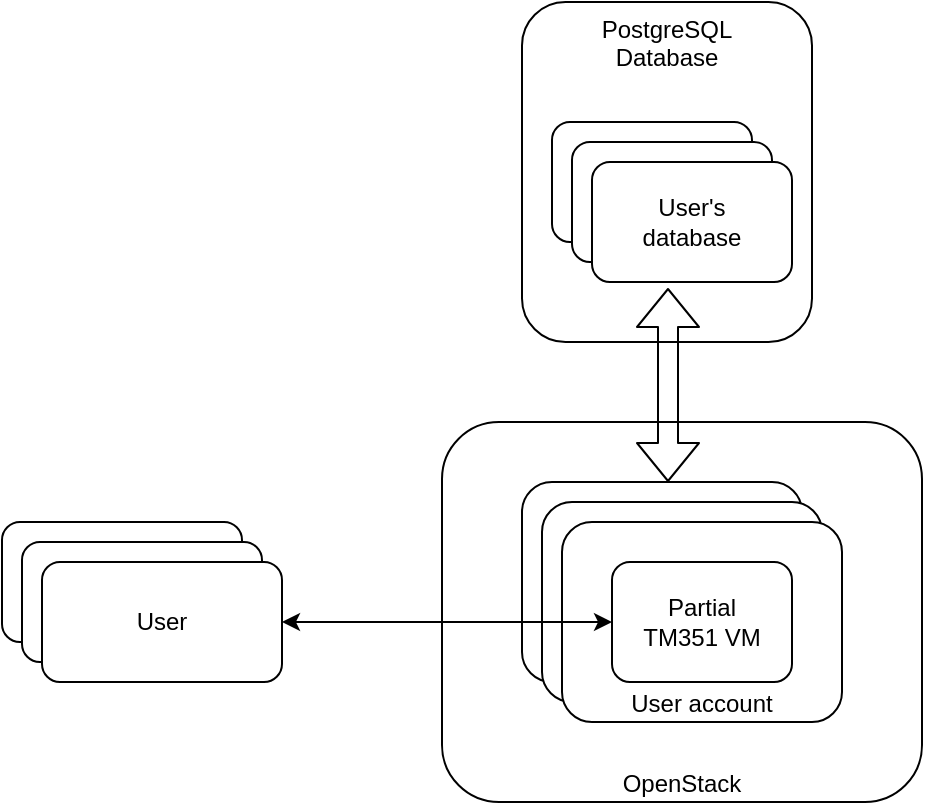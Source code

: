 <mxfile version="10.8.0" type="device"><diagram id="XI5-XDHbPRTwlpp460pY" name="Page-1"><mxGraphModel dx="543" dy="472" grid="1" gridSize="10" guides="1" tooltips="1" connect="1" arrows="1" fold="1" page="1" pageScale="1" pageWidth="827" pageHeight="1169" math="0" shadow="0"><root><mxCell id="0"/><mxCell id="1" parent="0"/><mxCell id="88KXyQDCe99ARKVwzeyB-3" value="OpenStack" style="rounded=1;whiteSpace=wrap;html=1;verticalAlign=bottom;" vertex="1" parent="1"><mxGeometry x="280" y="260" width="240" height="190" as="geometry"/></mxCell><mxCell id="88KXyQDCe99ARKVwzeyB-9" value="User" style="rounded=1;whiteSpace=wrap;html=1;" vertex="1" parent="1"><mxGeometry x="60" y="310" width="120" height="60" as="geometry"/></mxCell><mxCell id="88KXyQDCe99ARKVwzeyB-10" value="User" style="rounded=1;whiteSpace=wrap;html=1;" vertex="1" parent="1"><mxGeometry x="70" y="320" width="120" height="60" as="geometry"/></mxCell><mxCell id="88KXyQDCe99ARKVwzeyB-11" value="User" style="rounded=1;whiteSpace=wrap;html=1;" vertex="1" parent="1"><mxGeometry x="80" y="330" width="120" height="60" as="geometry"/></mxCell><mxCell id="88KXyQDCe99ARKVwzeyB-14" value="User account" style="rounded=1;whiteSpace=wrap;html=1;verticalAlign=bottom;" vertex="1" parent="1"><mxGeometry x="320" y="290" width="140" height="100" as="geometry"/></mxCell><mxCell id="88KXyQDCe99ARKVwzeyB-15" value="Monolithic&lt;br&gt;VM&lt;br&gt;" style="rounded=1;whiteSpace=wrap;html=1;" vertex="1" parent="1"><mxGeometry x="345" y="310" width="90" height="60" as="geometry"/></mxCell><mxCell id="88KXyQDCe99ARKVwzeyB-16" value="User account" style="rounded=1;whiteSpace=wrap;html=1;verticalAlign=bottom;" vertex="1" parent="1"><mxGeometry x="330" y="300" width="140" height="100" as="geometry"/></mxCell><mxCell id="88KXyQDCe99ARKVwzeyB-17" value="Monolithic&lt;br&gt;VM&lt;br&gt;" style="rounded=1;whiteSpace=wrap;html=1;" vertex="1" parent="1"><mxGeometry x="355" y="320" width="90" height="60" as="geometry"/></mxCell><mxCell id="88KXyQDCe99ARKVwzeyB-18" value="User account" style="rounded=1;whiteSpace=wrap;html=1;verticalAlign=bottom;" vertex="1" parent="1"><mxGeometry x="340" y="310" width="140" height="100" as="geometry"/></mxCell><mxCell id="88KXyQDCe99ARKVwzeyB-19" value="Partial&lt;br&gt;TM351 VM&lt;br&gt;" style="rounded=1;whiteSpace=wrap;html=1;" vertex="1" parent="1"><mxGeometry x="365" y="330" width="90" height="60" as="geometry"/></mxCell><mxCell id="88KXyQDCe99ARKVwzeyB-20" value="" style="endArrow=classic;startArrow=classic;html=1;entryX=0;entryY=0.5;entryDx=0;entryDy=0;exitX=1;exitY=0.5;exitDx=0;exitDy=0;" edge="1" parent="1" source="88KXyQDCe99ARKVwzeyB-11" target="88KXyQDCe99ARKVwzeyB-19"><mxGeometry width="50" height="50" relative="1" as="geometry"><mxPoint x="60" y="520" as="sourcePoint"/><mxPoint x="110" y="470" as="targetPoint"/><Array as="points"/></mxGeometry></mxCell><mxCell id="88KXyQDCe99ARKVwzeyB-21" value="PostgreSQL&lt;br&gt;Database&lt;br&gt;" style="rounded=1;whiteSpace=wrap;html=1;verticalAlign=top;" vertex="1" parent="1"><mxGeometry x="320" y="50" width="145" height="170" as="geometry"/></mxCell><mxCell id="88KXyQDCe99ARKVwzeyB-22" value="User's&lt;br&gt;database" style="rounded=1;whiteSpace=wrap;html=1;" vertex="1" parent="1"><mxGeometry x="335" y="110" width="100" height="60" as="geometry"/></mxCell><mxCell id="88KXyQDCe99ARKVwzeyB-24" value="User's&lt;br&gt;database" style="rounded=1;whiteSpace=wrap;html=1;" vertex="1" parent="1"><mxGeometry x="345" y="120" width="100" height="60" as="geometry"/></mxCell><mxCell id="88KXyQDCe99ARKVwzeyB-25" value="User's&lt;br&gt;database" style="rounded=1;whiteSpace=wrap;html=1;" vertex="1" parent="1"><mxGeometry x="355" y="130" width="100" height="60" as="geometry"/></mxCell><mxCell id="88KXyQDCe99ARKVwzeyB-26" value="" style="shape=flexArrow;endArrow=classic;startArrow=classic;html=1;entryX=0.38;entryY=1.05;entryDx=0;entryDy=0;entryPerimeter=0;" edge="1" parent="1" target="88KXyQDCe99ARKVwzeyB-25"><mxGeometry width="50" height="50" relative="1" as="geometry"><mxPoint x="393" y="290" as="sourcePoint"/><mxPoint x="365" y="140" as="targetPoint"/></mxGeometry></mxCell></root></mxGraphModel></diagram></mxfile>